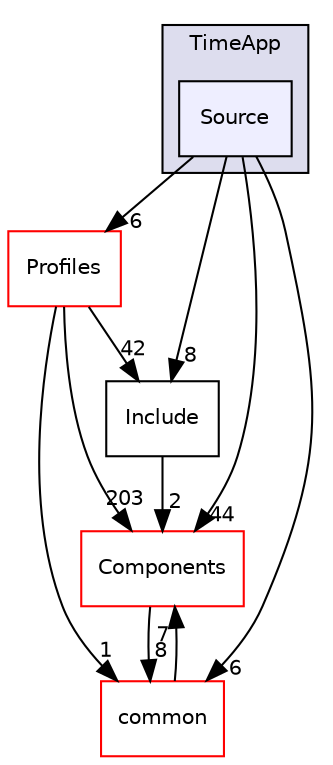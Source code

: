 digraph "C:/Work.git/ble/BLE-CC254x-1.4.0/Projects/ble/TimeApp/Source" {
  compound=true
  node [ fontsize="10", fontname="Helvetica"];
  edge [ labelfontsize="10", labelfontname="Helvetica"];
  subgraph clusterdir_9dd24d036bb1f722e4b40f8af9dfcf9d {
    graph [ bgcolor="#ddddee", pencolor="black", label="TimeApp" fontname="Helvetica", fontsize="10", URL="dir_9dd24d036bb1f722e4b40f8af9dfcf9d.html"]
  dir_57ba8550be431476c1d51a5b1d1f5fd8 [shape=box, label="Source", style="filled", fillcolor="#eeeeff", pencolor="black", URL="dir_57ba8550be431476c1d51a5b1d1f5fd8.html"];
  }
  dir_7a2b63247ca617f0e1ef727740be8a23 [shape=box label="Components" fillcolor="white" style="filled" color="red" URL="dir_7a2b63247ca617f0e1ef727740be8a23.html"];
  dir_bbf25acfb389de4a0b62fe1493a77c04 [shape=box label="Profiles" fillcolor="white" style="filled" color="red" URL="dir_bbf25acfb389de4a0b62fe1493a77c04.html"];
  dir_75d9d4b6f44aa532429bfdb05dd9374d [shape=box label="common" fillcolor="white" style="filled" color="red" URL="dir_75d9d4b6f44aa532429bfdb05dd9374d.html"];
  dir_c92cc19f0c851bfd7369f25eb8781a13 [shape=box label="Include" URL="dir_c92cc19f0c851bfd7369f25eb8781a13.html"];
  dir_7a2b63247ca617f0e1ef727740be8a23->dir_75d9d4b6f44aa532429bfdb05dd9374d [headlabel="8", labeldistance=1.5 headhref="dir_000001_000049.html"];
  dir_57ba8550be431476c1d51a5b1d1f5fd8->dir_7a2b63247ca617f0e1ef727740be8a23 [headlabel="44", labeldistance=1.5 headhref="dir_000048_000001.html"];
  dir_57ba8550be431476c1d51a5b1d1f5fd8->dir_bbf25acfb389de4a0b62fe1493a77c04 [headlabel="6", labeldistance=1.5 headhref="dir_000048_000078.html"];
  dir_57ba8550be431476c1d51a5b1d1f5fd8->dir_75d9d4b6f44aa532429bfdb05dd9374d [headlabel="6", labeldistance=1.5 headhref="dir_000048_000049.html"];
  dir_57ba8550be431476c1d51a5b1d1f5fd8->dir_c92cc19f0c851bfd7369f25eb8781a13 [headlabel="8", labeldistance=1.5 headhref="dir_000048_000069.html"];
  dir_bbf25acfb389de4a0b62fe1493a77c04->dir_7a2b63247ca617f0e1ef727740be8a23 [headlabel="203", labeldistance=1.5 headhref="dir_000078_000001.html"];
  dir_bbf25acfb389de4a0b62fe1493a77c04->dir_75d9d4b6f44aa532429bfdb05dd9374d [headlabel="1", labeldistance=1.5 headhref="dir_000078_000049.html"];
  dir_bbf25acfb389de4a0b62fe1493a77c04->dir_c92cc19f0c851bfd7369f25eb8781a13 [headlabel="42", labeldistance=1.5 headhref="dir_000078_000069.html"];
  dir_75d9d4b6f44aa532429bfdb05dd9374d->dir_7a2b63247ca617f0e1ef727740be8a23 [headlabel="7", labeldistance=1.5 headhref="dir_000049_000001.html"];
  dir_c92cc19f0c851bfd7369f25eb8781a13->dir_7a2b63247ca617f0e1ef727740be8a23 [headlabel="2", labeldistance=1.5 headhref="dir_000069_000001.html"];
}
